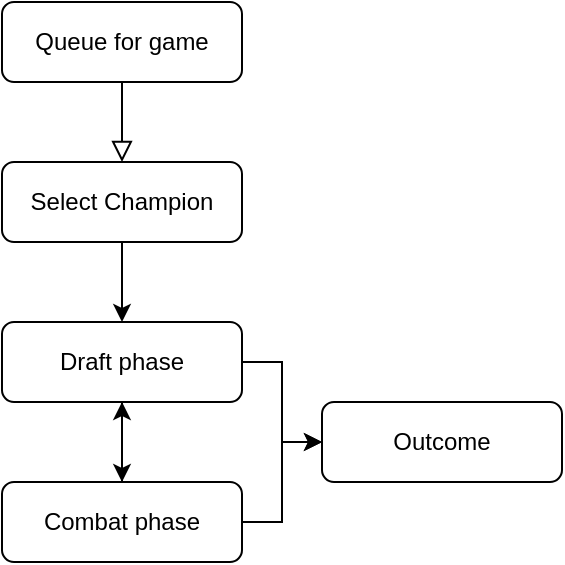 <mxfile version="15.5.9" type="github" pages="3">
  <diagram id="C5RBs43oDa-KdzZeNtuy" name="Overview">
    <mxGraphModel dx="2062" dy="1140" grid="1" gridSize="10" guides="1" tooltips="1" connect="1" arrows="1" fold="1" page="1" pageScale="1" pageWidth="827" pageHeight="1169" math="0" shadow="0">
      <root>
        <mxCell id="WIyWlLk6GJQsqaUBKTNV-0" />
        <mxCell id="WIyWlLk6GJQsqaUBKTNV-1" parent="WIyWlLk6GJQsqaUBKTNV-0" />
        <mxCell id="WIyWlLk6GJQsqaUBKTNV-2" value="" style="rounded=0;html=1;jettySize=auto;orthogonalLoop=1;fontSize=11;endArrow=block;endFill=0;endSize=8;strokeWidth=1;shadow=0;labelBackgroundColor=none;edgeStyle=orthogonalEdgeStyle;entryX=0.5;entryY=0;entryDx=0;entryDy=0;" parent="WIyWlLk6GJQsqaUBKTNV-1" source="WIyWlLk6GJQsqaUBKTNV-3" target="qLdOe8KvhBBSZUDHnRQA-1" edge="1">
          <mxGeometry relative="1" as="geometry">
            <mxPoint x="220" y="170" as="targetPoint" />
          </mxGeometry>
        </mxCell>
        <mxCell id="WIyWlLk6GJQsqaUBKTNV-3" value="&lt;div&gt;Queue for game&lt;/div&gt;" style="rounded=1;whiteSpace=wrap;html=1;fontSize=12;glass=0;strokeWidth=1;shadow=0;" parent="WIyWlLk6GJQsqaUBKTNV-1" vertex="1">
          <mxGeometry x="160" y="80" width="120" height="40" as="geometry" />
        </mxCell>
        <mxCell id="qLdOe8KvhBBSZUDHnRQA-4" style="edgeStyle=orthogonalEdgeStyle;rounded=0;orthogonalLoop=1;jettySize=auto;html=1;" parent="WIyWlLk6GJQsqaUBKTNV-1" source="qLdOe8KvhBBSZUDHnRQA-1" target="qLdOe8KvhBBSZUDHnRQA-2" edge="1">
          <mxGeometry relative="1" as="geometry" />
        </mxCell>
        <mxCell id="qLdOe8KvhBBSZUDHnRQA-1" value="Select Champion" style="rounded=1;whiteSpace=wrap;html=1;" parent="WIyWlLk6GJQsqaUBKTNV-1" vertex="1">
          <mxGeometry x="160" y="160" width="120" height="40" as="geometry" />
        </mxCell>
        <mxCell id="qLdOe8KvhBBSZUDHnRQA-5" style="edgeStyle=orthogonalEdgeStyle;rounded=0;orthogonalLoop=1;jettySize=auto;html=1;" parent="WIyWlLk6GJQsqaUBKTNV-1" source="qLdOe8KvhBBSZUDHnRQA-2" target="qLdOe8KvhBBSZUDHnRQA-3" edge="1">
          <mxGeometry relative="1" as="geometry" />
        </mxCell>
        <mxCell id="qLdOe8KvhBBSZUDHnRQA-9" style="edgeStyle=orthogonalEdgeStyle;rounded=0;orthogonalLoop=1;jettySize=auto;html=1;" parent="WIyWlLk6GJQsqaUBKTNV-1" source="qLdOe8KvhBBSZUDHnRQA-2" target="qLdOe8KvhBBSZUDHnRQA-7" edge="1">
          <mxGeometry relative="1" as="geometry" />
        </mxCell>
        <mxCell id="qLdOe8KvhBBSZUDHnRQA-2" value="&lt;div&gt;Draft phase&lt;/div&gt;" style="rounded=1;whiteSpace=wrap;html=1;" parent="WIyWlLk6GJQsqaUBKTNV-1" vertex="1">
          <mxGeometry x="160" y="240" width="120" height="40" as="geometry" />
        </mxCell>
        <mxCell id="qLdOe8KvhBBSZUDHnRQA-6" style="edgeStyle=orthogonalEdgeStyle;rounded=0;orthogonalLoop=1;jettySize=auto;html=1;" parent="WIyWlLk6GJQsqaUBKTNV-1" source="qLdOe8KvhBBSZUDHnRQA-3" target="qLdOe8KvhBBSZUDHnRQA-2" edge="1">
          <mxGeometry relative="1" as="geometry" />
        </mxCell>
        <mxCell id="qLdOe8KvhBBSZUDHnRQA-8" style="edgeStyle=orthogonalEdgeStyle;rounded=0;orthogonalLoop=1;jettySize=auto;html=1;" parent="WIyWlLk6GJQsqaUBKTNV-1" source="qLdOe8KvhBBSZUDHnRQA-3" target="qLdOe8KvhBBSZUDHnRQA-7" edge="1">
          <mxGeometry relative="1" as="geometry" />
        </mxCell>
        <mxCell id="qLdOe8KvhBBSZUDHnRQA-3" value="Combat phase" style="rounded=1;whiteSpace=wrap;html=1;" parent="WIyWlLk6GJQsqaUBKTNV-1" vertex="1">
          <mxGeometry x="160" y="320" width="120" height="40" as="geometry" />
        </mxCell>
        <mxCell id="qLdOe8KvhBBSZUDHnRQA-7" value="&lt;div&gt;Outcome&lt;/div&gt;" style="rounded=1;whiteSpace=wrap;html=1;" parent="WIyWlLk6GJQsqaUBKTNV-1" vertex="1">
          <mxGeometry x="320" y="280" width="120" height="40" as="geometry" />
        </mxCell>
      </root>
    </mxGraphModel>
  </diagram>
  <diagram id="hHnxrrg-D_GkuOQ3-bpd" name="Select champ">
    <mxGraphModel dx="2062" dy="1140" grid="1" gridSize="10" guides="1" tooltips="1" connect="1" arrows="1" fold="1" page="1" pageScale="1" pageWidth="827" pageHeight="1169" math="0" shadow="0">
      <root>
        <mxCell id="s-VePVXVK8DlF9YkH1JG-0" />
        <mxCell id="s-VePVXVK8DlF9YkH1JG-1" parent="s-VePVXVK8DlF9YkH1JG-0" />
        <mxCell id="BHHyb2freUaGSpDRdIsv-4" value="&lt;div&gt;&lt;br&gt;&lt;/div&gt;&lt;div&gt;&lt;br&gt;&lt;/div&gt;" style="edgeStyle=orthogonalEdgeStyle;rounded=0;orthogonalLoop=1;jettySize=auto;html=1;" edge="1" parent="s-VePVXVK8DlF9YkH1JG-1" source="BHHyb2freUaGSpDRdIsv-0" target="BHHyb2freUaGSpDRdIsv-3">
          <mxGeometry relative="1" as="geometry" />
        </mxCell>
        <mxCell id="BHHyb2freUaGSpDRdIsv-6" value="" style="edgeStyle=orthogonalEdgeStyle;rounded=0;orthogonalLoop=1;jettySize=auto;html=1;entryX=0.5;entryY=0;entryDx=0;entryDy=0;" edge="1" parent="s-VePVXVK8DlF9YkH1JG-1" source="BHHyb2freUaGSpDRdIsv-0" target="BHHyb2freUaGSpDRdIsv-1">
          <mxGeometry relative="1" as="geometry" />
        </mxCell>
        <mxCell id="BHHyb2freUaGSpDRdIsv-9" style="edgeStyle=orthogonalEdgeStyle;rounded=0;orthogonalLoop=1;jettySize=auto;html=1;" edge="1" parent="s-VePVXVK8DlF9YkH1JG-1" source="BHHyb2freUaGSpDRdIsv-0" target="BHHyb2freUaGSpDRdIsv-2">
          <mxGeometry relative="1" as="geometry">
            <Array as="points">
              <mxPoint x="400" y="290" />
              <mxPoint x="400" y="290" />
            </Array>
          </mxGeometry>
        </mxCell>
        <mxCell id="BHHyb2freUaGSpDRdIsv-0" value="&lt;div&gt;Player&lt;/div&gt;&lt;div&gt;&lt;br&gt;&lt;/div&gt;" style="shape=umlActor;verticalLabelPosition=bottom;verticalAlign=top;html=1;outlineConnect=0;" vertex="1" parent="s-VePVXVK8DlF9YkH1JG-1">
          <mxGeometry x="385" y="180" width="30" height="60" as="geometry" />
        </mxCell>
        <mxCell id="BHHyb2freUaGSpDRdIsv-1" value="&lt;div&gt;Champion C&lt;/div&gt;" style="rounded=1;whiteSpace=wrap;html=1;" vertex="1" parent="s-VePVXVK8DlF9YkH1JG-1">
          <mxGeometry x="540" y="380" width="120" height="60" as="geometry" />
        </mxCell>
        <mxCell id="BHHyb2freUaGSpDRdIsv-2" value="Champion B" style="rounded=1;whiteSpace=wrap;html=1;" vertex="1" parent="s-VePVXVK8DlF9YkH1JG-1">
          <mxGeometry x="340" y="380" width="120" height="60" as="geometry" />
        </mxCell>
        <mxCell id="BHHyb2freUaGSpDRdIsv-3" value="&lt;div&gt;Champion A&lt;/div&gt;" style="rounded=1;whiteSpace=wrap;html=1;" vertex="1" parent="s-VePVXVK8DlF9YkH1JG-1">
          <mxGeometry x="140" y="380" width="120" height="60" as="geometry" />
        </mxCell>
        <mxCell id="BHHyb2freUaGSpDRdIsv-7" value="Player chooses one out of three champions. All players choose from the same pool, thus the same champion cannot appear in two selections at once" style="rounded=0;whiteSpace=wrap;html=1;" vertex="1" parent="s-VePVXVK8DlF9YkH1JG-1">
          <mxGeometry x="260" y="90" width="240" height="60" as="geometry" />
        </mxCell>
        <mxCell id="BHHyb2freUaGSpDRdIsv-11" value="&lt;div&gt;Ability A - manipulates Mana&lt;/div&gt;" style="shape=cube;whiteSpace=wrap;html=1;boundedLbl=1;backgroundOutline=1;darkOpacity=0.05;darkOpacity2=0.1;" vertex="1" parent="s-VePVXVK8DlF9YkH1JG-1">
          <mxGeometry x="140" y="480" width="120" height="80" as="geometry" />
        </mxCell>
        <mxCell id="BHHyb2freUaGSpDRdIsv-12" value="&lt;div&gt;Ability C - manipulates Aspect&lt;/div&gt;" style="shape=cube;whiteSpace=wrap;html=1;boundedLbl=1;backgroundOutline=1;darkOpacity=0.05;darkOpacity2=0.1;" vertex="1" parent="s-VePVXVK8DlF9YkH1JG-1">
          <mxGeometry x="540" y="480" width="120" height="80" as="geometry" />
        </mxCell>
        <mxCell id="BHHyb2freUaGSpDRdIsv-13" value="Ability B - manipulates Keyword" style="shape=cube;whiteSpace=wrap;html=1;boundedLbl=1;backgroundOutline=1;darkOpacity=0.05;darkOpacity2=0.1;" vertex="1" parent="s-VePVXVK8DlF9YkH1JG-1">
          <mxGeometry x="340" y="480" width="120" height="80" as="geometry" />
        </mxCell>
      </root>
    </mxGraphModel>
  </diagram>
  <diagram id="CzlHGnzzANuzK147afsX" name="Draft">
    <mxGraphModel dx="2062" dy="1140" grid="1" gridSize="10" guides="1" tooltips="1" connect="1" arrows="1" fold="1" page="1" pageScale="1" pageWidth="827" pageHeight="1169" math="0" shadow="0">
      <root>
        <mxCell id="O0j5La8CQBhtPUhR0tWt-0" />
        <mxCell id="O0j5La8CQBhtPUhR0tWt-1" parent="O0j5La8CQBhtPUhR0tWt-0" />
        <mxCell id="O0j5La8CQBhtPUhR0tWt-2" value="&lt;div&gt;Player&lt;/div&gt;" style="shape=umlActor;verticalLabelPosition=bottom;verticalAlign=top;html=1;outlineConnect=0;" vertex="1" parent="O0j5La8CQBhtPUhR0tWt-1">
          <mxGeometry x="384" y="100" width="30" height="60" as="geometry" />
        </mxCell>
        <mxCell id="O0j5La8CQBhtPUhR0tWt-3" value="Hand" style="swimlane;startSize=0;" vertex="1" parent="O0j5La8CQBhtPUhR0tWt-1">
          <mxGeometry x="40" y="80" width="200" height="200" as="geometry" />
        </mxCell>
        <mxCell id="O0j5La8CQBhtPUhR0tWt-16" value="" style="shape=card;whiteSpace=wrap;html=1;" vertex="1" parent="O0j5La8CQBhtPUhR0tWt-3">
          <mxGeometry x="10" y="10" width="80" height="100" as="geometry" />
        </mxCell>
        <mxCell id="O0j5La8CQBhtPUhR0tWt-17" value="" style="shape=card;whiteSpace=wrap;html=1;" vertex="1" parent="O0j5La8CQBhtPUhR0tWt-3">
          <mxGeometry x="20" y="20" width="80" height="100" as="geometry" />
        </mxCell>
        <mxCell id="O0j5La8CQBhtPUhR0tWt-4" value="Card pool" style="swimlane;startSize=0;" vertex="1" parent="O0j5La8CQBhtPUhR0tWt-1">
          <mxGeometry x="600" y="80" width="200" height="200" as="geometry" />
        </mxCell>
        <mxCell id="O0j5La8CQBhtPUhR0tWt-6" value="" style="shape=card;whiteSpace=wrap;html=1;" vertex="1" parent="O0j5La8CQBhtPUhR0tWt-4">
          <mxGeometry x="20" y="30" width="80" height="100" as="geometry" />
        </mxCell>
        <mxCell id="O0j5La8CQBhtPUhR0tWt-7" value="" style="shape=card;whiteSpace=wrap;html=1;" vertex="1" parent="O0j5La8CQBhtPUhR0tWt-4">
          <mxGeometry x="10" y="10" width="80" height="100" as="geometry" />
        </mxCell>
        <mxCell id="O0j5La8CQBhtPUhR0tWt-8" value="" style="shape=card;whiteSpace=wrap;html=1;" vertex="1" parent="O0j5La8CQBhtPUhR0tWt-4">
          <mxGeometry x="20" y="20" width="80" height="100" as="geometry" />
        </mxCell>
        <mxCell id="O0j5La8CQBhtPUhR0tWt-9" value="" style="shape=card;whiteSpace=wrap;html=1;" vertex="1" parent="O0j5La8CQBhtPUhR0tWt-4">
          <mxGeometry x="30" y="30" width="80" height="100" as="geometry" />
        </mxCell>
        <mxCell id="O0j5La8CQBhtPUhR0tWt-10" value="" style="shape=card;whiteSpace=wrap;html=1;" vertex="1" parent="O0j5La8CQBhtPUhR0tWt-4">
          <mxGeometry x="40" y="40" width="80" height="100" as="geometry" />
        </mxCell>
        <mxCell id="O0j5La8CQBhtPUhR0tWt-11" value="" style="shape=card;whiteSpace=wrap;html=1;" vertex="1" parent="O0j5La8CQBhtPUhR0tWt-4">
          <mxGeometry x="50" y="50" width="80" height="100" as="geometry" />
        </mxCell>
        <mxCell id="O0j5La8CQBhtPUhR0tWt-12" value="" style="shape=card;whiteSpace=wrap;html=1;" vertex="1" parent="O0j5La8CQBhtPUhR0tWt-4">
          <mxGeometry x="60" y="60" width="80" height="100" as="geometry" />
        </mxCell>
        <mxCell id="O0j5La8CQBhtPUhR0tWt-13" value="" style="shape=card;whiteSpace=wrap;html=1;" vertex="1" parent="O0j5La8CQBhtPUhR0tWt-4">
          <mxGeometry x="70" y="70" width="80" height="100" as="geometry" />
        </mxCell>
        <mxCell id="O0j5La8CQBhtPUhR0tWt-14" value="" style="shape=card;whiteSpace=wrap;html=1;" vertex="1" parent="O0j5La8CQBhtPUhR0tWt-4">
          <mxGeometry x="80" y="80" width="80" height="100" as="geometry" />
        </mxCell>
        <mxCell id="O0j5La8CQBhtPUhR0tWt-15" value="" style="shape=card;whiteSpace=wrap;html=1;" vertex="1" parent="O0j5La8CQBhtPUhR0tWt-4">
          <mxGeometry x="90" y="90" width="80" height="100" as="geometry" />
        </mxCell>
        <mxCell id="O0j5La8CQBhtPUhR0tWt-5" value="Board" style="swimlane;startSize=0;" vertex="1" parent="O0j5La8CQBhtPUhR0tWt-1">
          <mxGeometry x="299" y="320" width="200" height="200" as="geometry" />
        </mxCell>
        <mxCell id="O0j5La8CQBhtPUhR0tWt-21" value="" style="shape=card;whiteSpace=wrap;html=1;" vertex="1" parent="O0j5La8CQBhtPUhR0tWt-5">
          <mxGeometry x="21" y="20" width="70" height="70" as="geometry" />
        </mxCell>
        <mxCell id="O0j5La8CQBhtPUhR0tWt-25" value="" style="shape=card;whiteSpace=wrap;html=1;" vertex="1" parent="O0j5La8CQBhtPUhR0tWt-5">
          <mxGeometry x="21" y="110" width="70" height="70" as="geometry" />
        </mxCell>
        <mxCell id="O0j5La8CQBhtPUhR0tWt-24" value="" style="shape=card;whiteSpace=wrap;html=1;" vertex="1" parent="O0j5La8CQBhtPUhR0tWt-5">
          <mxGeometry x="115" y="110" width="70" height="70" as="geometry" />
        </mxCell>
        <mxCell id="O0j5La8CQBhtPUhR0tWt-23" value="" style="shape=card;whiteSpace=wrap;html=1;" vertex="1" parent="O0j5La8CQBhtPUhR0tWt-5">
          <mxGeometry x="115" y="20" width="70" height="70" as="geometry" />
        </mxCell>
        <mxCell id="O0j5La8CQBhtPUhR0tWt-26" value="Freeze" style="shape=step;perimeter=stepPerimeter;whiteSpace=wrap;html=1;fixedSize=1;" vertex="1" parent="O0j5La8CQBhtPUhR0tWt-1">
          <mxGeometry x="610" y="860" width="120" height="80" as="geometry" />
        </mxCell>
        <mxCell id="O0j5La8CQBhtPUhR0tWt-33" value="&lt;div&gt;No&lt;/div&gt;" style="edgeStyle=orthogonalEdgeStyle;rounded=0;orthogonalLoop=1;jettySize=auto;html=1;" edge="1" parent="O0j5La8CQBhtPUhR0tWt-1" source="O0j5La8CQBhtPUhR0tWt-27" target="O0j5La8CQBhtPUhR0tWt-34">
          <mxGeometry relative="1" as="geometry">
            <mxPoint x="160" y="650" as="targetPoint" />
          </mxGeometry>
        </mxCell>
        <mxCell id="O0j5La8CQBhtPUhR0tWt-37" value="&lt;div&gt;Yes&lt;/div&gt;" style="edgeStyle=orthogonalEdgeStyle;rounded=0;orthogonalLoop=1;jettySize=auto;html=1;" edge="1" parent="O0j5La8CQBhtPUhR0tWt-1" source="O0j5La8CQBhtPUhR0tWt-27" target="O0j5La8CQBhtPUhR0tWt-36">
          <mxGeometry relative="1" as="geometry">
            <Array as="points">
              <mxPoint x="259" y="710" />
              <mxPoint x="259" y="710" />
            </Array>
          </mxGeometry>
        </mxCell>
        <mxCell id="O0j5La8CQBhtPUhR0tWt-27" value="Check if room in hand" style="shape=step;perimeter=stepPerimeter;whiteSpace=wrap;html=1;fixedSize=1;" vertex="1" parent="O0j5La8CQBhtPUhR0tWt-1">
          <mxGeometry x="199" y="610" width="120" height="80" as="geometry" />
        </mxCell>
        <mxCell id="O0j5La8CQBhtPUhR0tWt-28" value="&lt;div&gt;Reroll&lt;/div&gt;" style="shape=step;perimeter=stepPerimeter;whiteSpace=wrap;html=1;fixedSize=1;" vertex="1" parent="O0j5La8CQBhtPUhR0tWt-1">
          <mxGeometry x="410" y="830" width="120" height="80" as="geometry" />
        </mxCell>
        <mxCell id="O0j5La8CQBhtPUhR0tWt-42" value="" style="edgeStyle=orthogonalEdgeStyle;rounded=0;orthogonalLoop=1;jettySize=auto;html=1;" edge="1" parent="O0j5La8CQBhtPUhR0tWt-1" source="O0j5La8CQBhtPUhR0tWt-29" target="O0j5La8CQBhtPUhR0tWt-41">
          <mxGeometry relative="1" as="geometry" />
        </mxCell>
        <mxCell id="O0j5La8CQBhtPUhR0tWt-29" value="&lt;div&gt;Reroll&lt;/div&gt;" style="shape=process;whiteSpace=wrap;html=1;backgroundOutline=1;" vertex="1" parent="O0j5La8CQBhtPUhR0tWt-1">
          <mxGeometry x="338" y="530" width="120" height="60" as="geometry" />
        </mxCell>
        <mxCell id="O0j5La8CQBhtPUhR0tWt-40" style="edgeStyle=orthogonalEdgeStyle;rounded=0;orthogonalLoop=1;jettySize=auto;html=1;" edge="1" parent="O0j5La8CQBhtPUhR0tWt-1" source="O0j5La8CQBhtPUhR0tWt-30" target="O0j5La8CQBhtPUhR0tWt-27">
          <mxGeometry relative="1" as="geometry" />
        </mxCell>
        <mxCell id="O0j5La8CQBhtPUhR0tWt-30" value="Buy" style="shape=process;whiteSpace=wrap;html=1;backgroundOutline=1;" vertex="1" parent="O0j5La8CQBhtPUhR0tWt-1">
          <mxGeometry x="199" y="530" width="120" height="60" as="geometry" />
        </mxCell>
        <mxCell id="O0j5La8CQBhtPUhR0tWt-31" value="Freeze" style="shape=process;whiteSpace=wrap;html=1;backgroundOutline=1;" vertex="1" parent="O0j5La8CQBhtPUhR0tWt-1">
          <mxGeometry x="479" y="530" width="120" height="60" as="geometry" />
        </mxCell>
        <mxCell id="O0j5La8CQBhtPUhR0tWt-34" value="Reject" style="shape=step;perimeter=stepPerimeter;whiteSpace=wrap;html=1;fixedSize=1;" vertex="1" parent="O0j5La8CQBhtPUhR0tWt-1">
          <mxGeometry x="40" y="610" width="120" height="80" as="geometry" />
        </mxCell>
        <mxCell id="O0j5La8CQBhtPUhR0tWt-36" value="Add to hand" style="shape=step;perimeter=stepPerimeter;whiteSpace=wrap;html=1;fixedSize=1;" vertex="1" parent="O0j5La8CQBhtPUhR0tWt-1">
          <mxGeometry x="199" y="730" width="120" height="80" as="geometry" />
        </mxCell>
        <mxCell id="O0j5La8CQBhtPUhR0tWt-44" value="" style="edgeStyle=orthogonalEdgeStyle;rounded=0;orthogonalLoop=1;jettySize=auto;html=1;" edge="1" parent="O0j5La8CQBhtPUhR0tWt-1" source="O0j5La8CQBhtPUhR0tWt-41" target="O0j5La8CQBhtPUhR0tWt-43">
          <mxGeometry relative="1" as="geometry" />
        </mxCell>
        <mxCell id="O0j5La8CQBhtPUhR0tWt-41" value="Return old cards to deck" style="shape=step;perimeter=stepPerimeter;whiteSpace=wrap;html=1;fixedSize=1;" vertex="1" parent="O0j5La8CQBhtPUhR0tWt-1">
          <mxGeometry x="338" y="610" width="120" height="80" as="geometry" />
        </mxCell>
        <mxCell id="O0j5La8CQBhtPUhR0tWt-43" value="Reserve cards from deck" style="shape=step;perimeter=stepPerimeter;whiteSpace=wrap;html=1;fixedSize=1;" vertex="1" parent="O0j5La8CQBhtPUhR0tWt-1">
          <mxGeometry x="339" y="720" width="120" height="80" as="geometry" />
        </mxCell>
      </root>
    </mxGraphModel>
  </diagram>
</mxfile>
